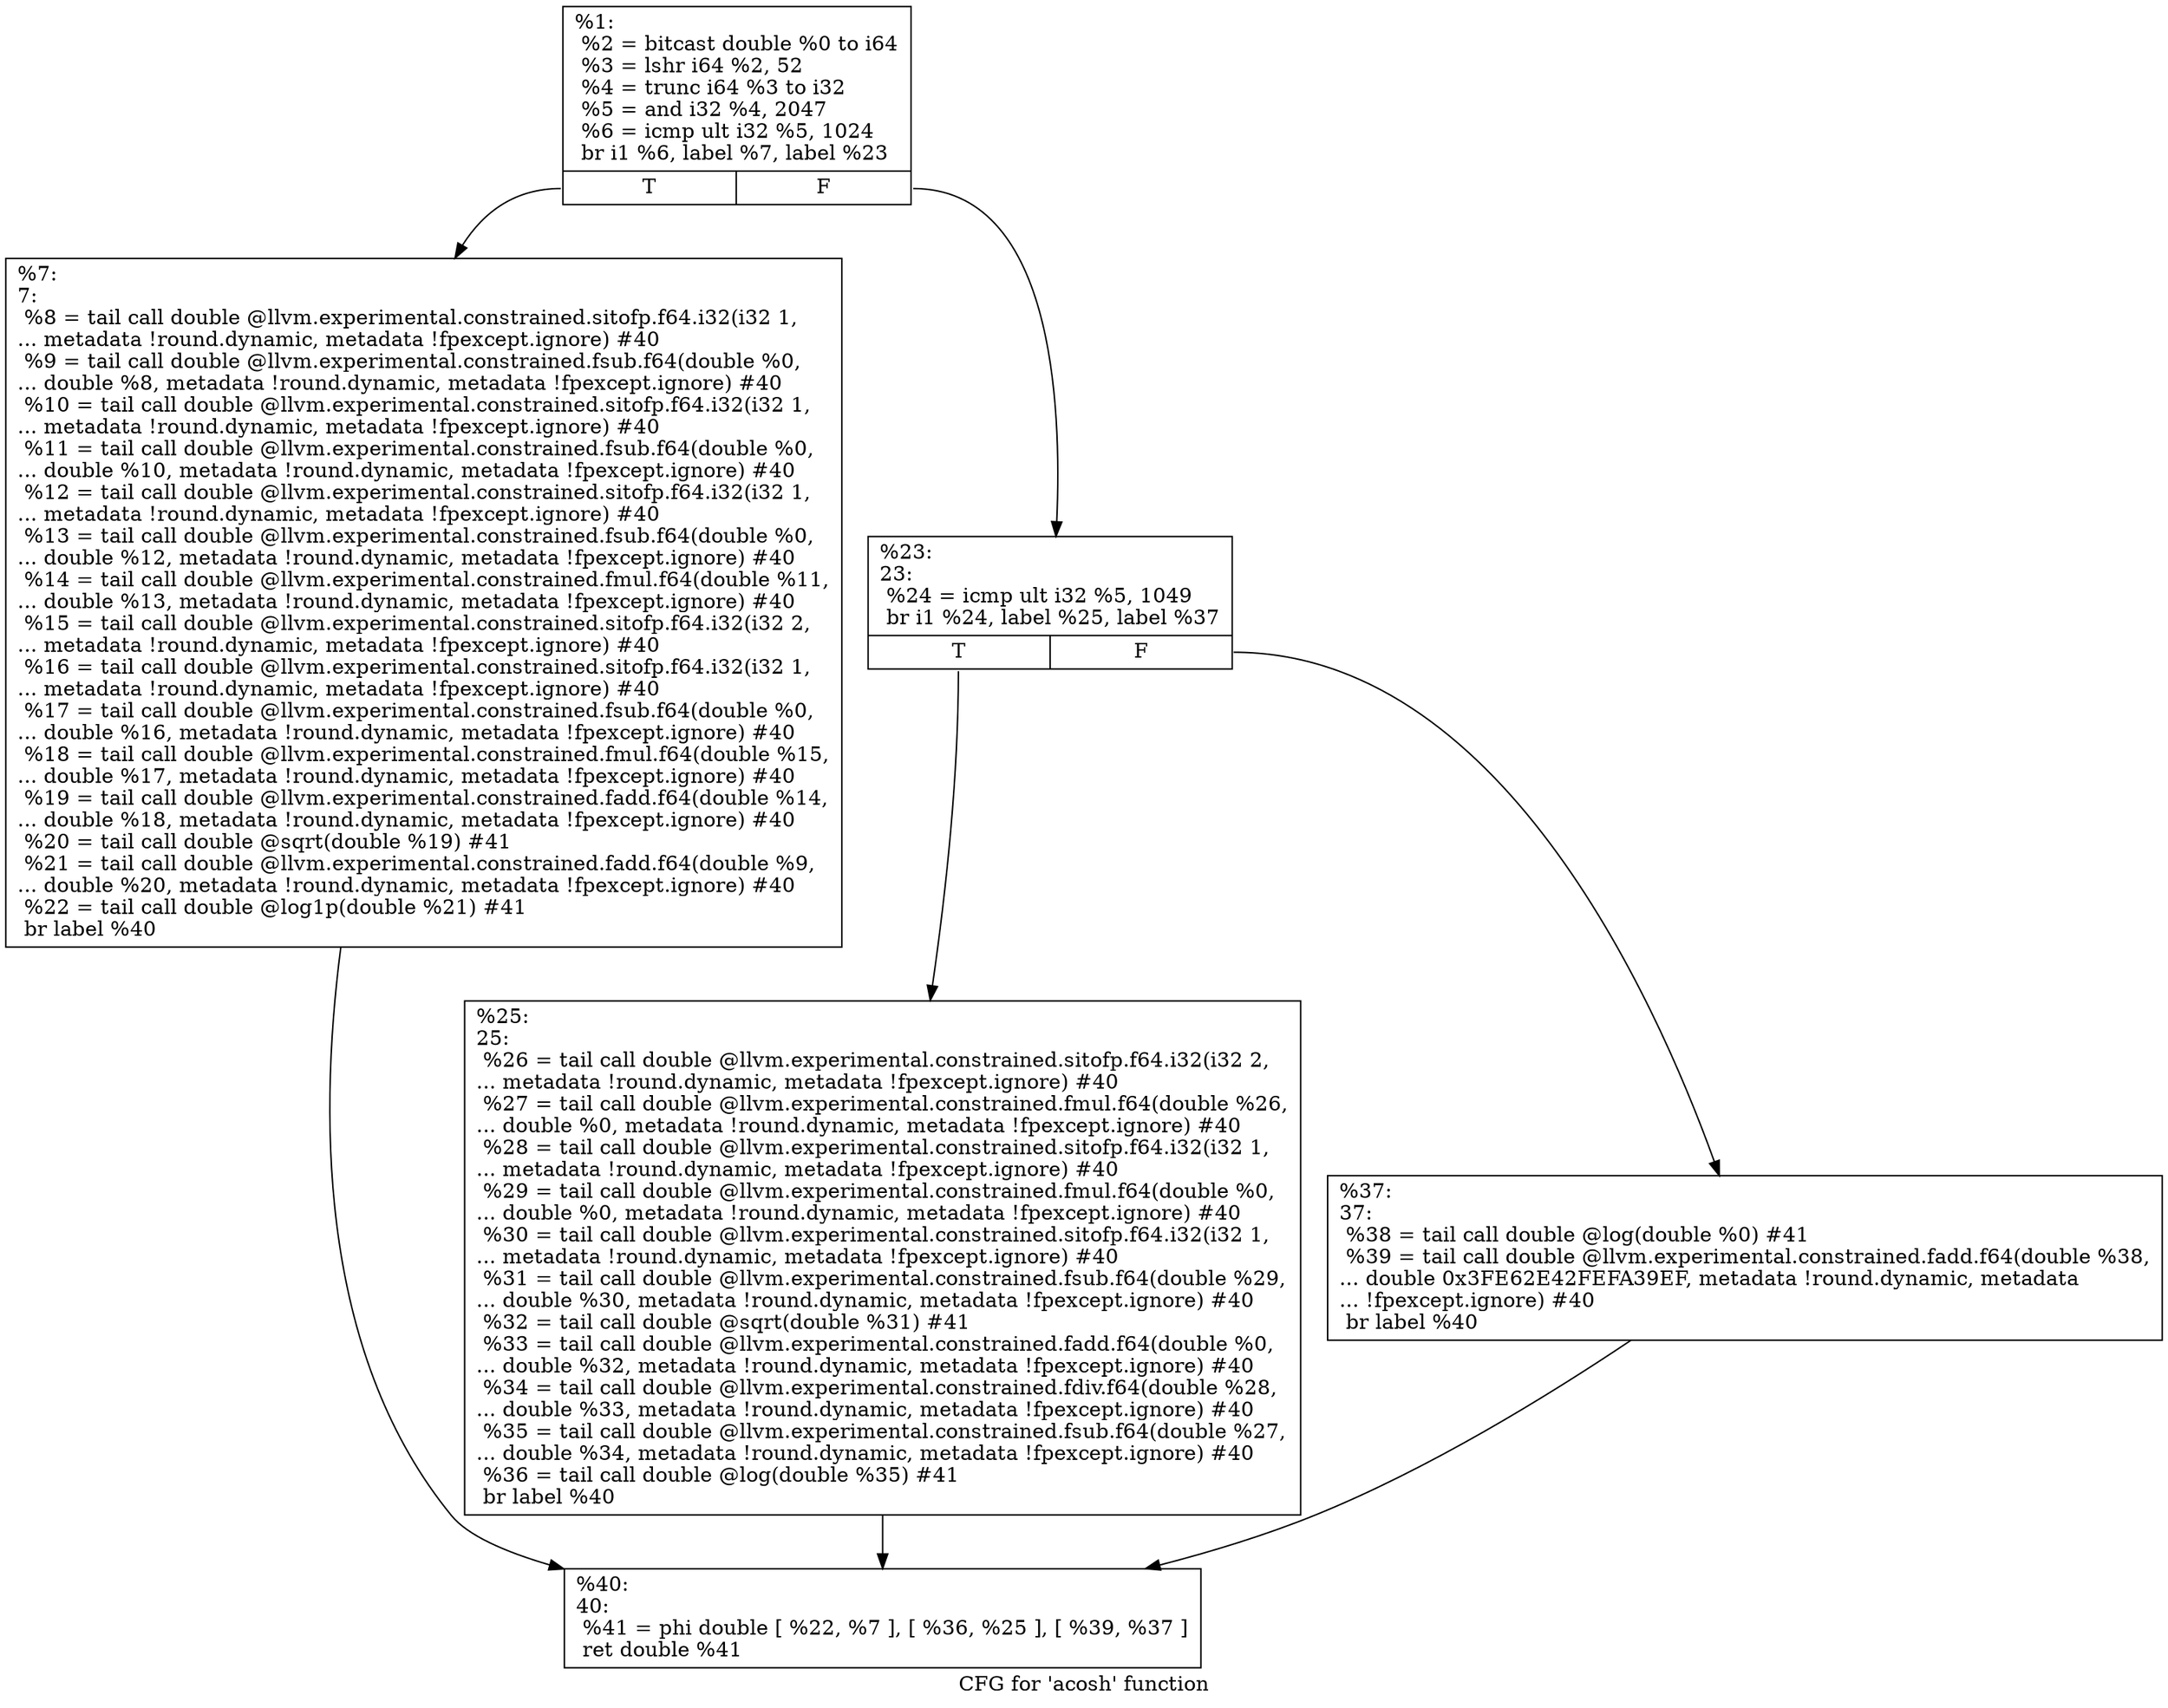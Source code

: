 digraph "CFG for 'acosh' function" {
	label="CFG for 'acosh' function";

	Node0x1ff6c50 [shape=record,label="{%1:\l  %2 = bitcast double %0 to i64\l  %3 = lshr i64 %2, 52\l  %4 = trunc i64 %3 to i32\l  %5 = and i32 %4, 2047\l  %6 = icmp ult i32 %5, 1024\l  br i1 %6, label %7, label %23\l|{<s0>T|<s1>F}}"];
	Node0x1ff6c50:s0 -> Node0x1ff6cd0;
	Node0x1ff6c50:s1 -> Node0x1ff7090;
	Node0x1ff6cd0 [shape=record,label="{%7:\l7:                                                \l  %8 = tail call double @llvm.experimental.constrained.sitofp.f64.i32(i32 1,\l... metadata !round.dynamic, metadata !fpexcept.ignore) #40\l  %9 = tail call double @llvm.experimental.constrained.fsub.f64(double %0,\l... double %8, metadata !round.dynamic, metadata !fpexcept.ignore) #40\l  %10 = tail call double @llvm.experimental.constrained.sitofp.f64.i32(i32 1,\l... metadata !round.dynamic, metadata !fpexcept.ignore) #40\l  %11 = tail call double @llvm.experimental.constrained.fsub.f64(double %0,\l... double %10, metadata !round.dynamic, metadata !fpexcept.ignore) #40\l  %12 = tail call double @llvm.experimental.constrained.sitofp.f64.i32(i32 1,\l... metadata !round.dynamic, metadata !fpexcept.ignore) #40\l  %13 = tail call double @llvm.experimental.constrained.fsub.f64(double %0,\l... double %12, metadata !round.dynamic, metadata !fpexcept.ignore) #40\l  %14 = tail call double @llvm.experimental.constrained.fmul.f64(double %11,\l... double %13, metadata !round.dynamic, metadata !fpexcept.ignore) #40\l  %15 = tail call double @llvm.experimental.constrained.sitofp.f64.i32(i32 2,\l... metadata !round.dynamic, metadata !fpexcept.ignore) #40\l  %16 = tail call double @llvm.experimental.constrained.sitofp.f64.i32(i32 1,\l... metadata !round.dynamic, metadata !fpexcept.ignore) #40\l  %17 = tail call double @llvm.experimental.constrained.fsub.f64(double %0,\l... double %16, metadata !round.dynamic, metadata !fpexcept.ignore) #40\l  %18 = tail call double @llvm.experimental.constrained.fmul.f64(double %15,\l... double %17, metadata !round.dynamic, metadata !fpexcept.ignore) #40\l  %19 = tail call double @llvm.experimental.constrained.fadd.f64(double %14,\l... double %18, metadata !round.dynamic, metadata !fpexcept.ignore) #40\l  %20 = tail call double @sqrt(double %19) #41\l  %21 = tail call double @llvm.experimental.constrained.fadd.f64(double %9,\l... double %20, metadata !round.dynamic, metadata !fpexcept.ignore) #40\l  %22 = tail call double @log1p(double %21) #41\l  br label %40\l}"];
	Node0x1ff6cd0 -> Node0x1ff7180;
	Node0x1ff7090 [shape=record,label="{%23:\l23:                                               \l  %24 = icmp ult i32 %5, 1049\l  br i1 %24, label %25, label %37\l|{<s0>T|<s1>F}}"];
	Node0x1ff7090:s0 -> Node0x1ff70e0;
	Node0x1ff7090:s1 -> Node0x1ff7130;
	Node0x1ff70e0 [shape=record,label="{%25:\l25:                                               \l  %26 = tail call double @llvm.experimental.constrained.sitofp.f64.i32(i32 2,\l... metadata !round.dynamic, metadata !fpexcept.ignore) #40\l  %27 = tail call double @llvm.experimental.constrained.fmul.f64(double %26,\l... double %0, metadata !round.dynamic, metadata !fpexcept.ignore) #40\l  %28 = tail call double @llvm.experimental.constrained.sitofp.f64.i32(i32 1,\l... metadata !round.dynamic, metadata !fpexcept.ignore) #40\l  %29 = tail call double @llvm.experimental.constrained.fmul.f64(double %0,\l... double %0, metadata !round.dynamic, metadata !fpexcept.ignore) #40\l  %30 = tail call double @llvm.experimental.constrained.sitofp.f64.i32(i32 1,\l... metadata !round.dynamic, metadata !fpexcept.ignore) #40\l  %31 = tail call double @llvm.experimental.constrained.fsub.f64(double %29,\l... double %30, metadata !round.dynamic, metadata !fpexcept.ignore) #40\l  %32 = tail call double @sqrt(double %31) #41\l  %33 = tail call double @llvm.experimental.constrained.fadd.f64(double %0,\l... double %32, metadata !round.dynamic, metadata !fpexcept.ignore) #40\l  %34 = tail call double @llvm.experimental.constrained.fdiv.f64(double %28,\l... double %33, metadata !round.dynamic, metadata !fpexcept.ignore) #40\l  %35 = tail call double @llvm.experimental.constrained.fsub.f64(double %27,\l... double %34, metadata !round.dynamic, metadata !fpexcept.ignore) #40\l  %36 = tail call double @log(double %35) #41\l  br label %40\l}"];
	Node0x1ff70e0 -> Node0x1ff7180;
	Node0x1ff7130 [shape=record,label="{%37:\l37:                                               \l  %38 = tail call double @log(double %0) #41\l  %39 = tail call double @llvm.experimental.constrained.fadd.f64(double %38,\l... double 0x3FE62E42FEFA39EF, metadata !round.dynamic, metadata\l... !fpexcept.ignore) #40\l  br label %40\l}"];
	Node0x1ff7130 -> Node0x1ff7180;
	Node0x1ff7180 [shape=record,label="{%40:\l40:                                               \l  %41 = phi double [ %22, %7 ], [ %36, %25 ], [ %39, %37 ]\l  ret double %41\l}"];
}

